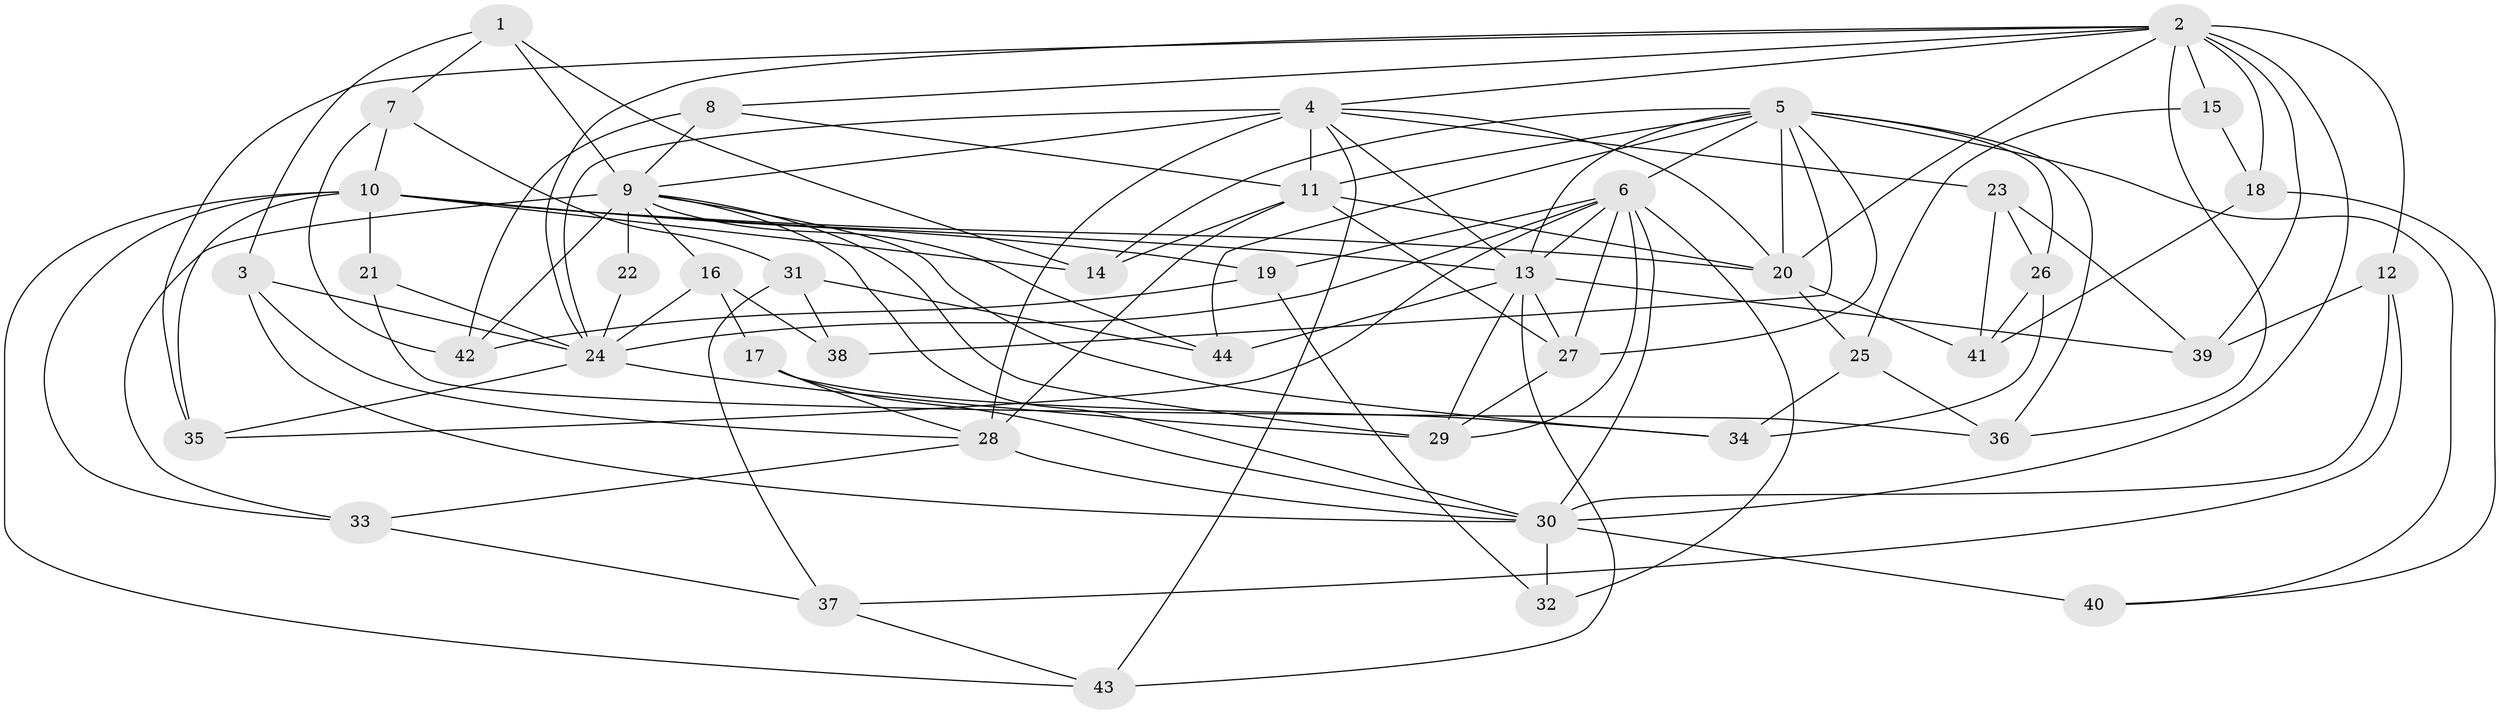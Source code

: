 // original degree distribution, {4: 1.0}
// Generated by graph-tools (version 1.1) at 2025/38/03/09/25 02:38:07]
// undirected, 44 vertices, 115 edges
graph export_dot {
graph [start="1"]
  node [color=gray90,style=filled];
  1;
  2;
  3;
  4;
  5;
  6;
  7;
  8;
  9;
  10;
  11;
  12;
  13;
  14;
  15;
  16;
  17;
  18;
  19;
  20;
  21;
  22;
  23;
  24;
  25;
  26;
  27;
  28;
  29;
  30;
  31;
  32;
  33;
  34;
  35;
  36;
  37;
  38;
  39;
  40;
  41;
  42;
  43;
  44;
  1 -- 3 [weight=1.0];
  1 -- 7 [weight=1.0];
  1 -- 9 [weight=1.0];
  1 -- 14 [weight=1.0];
  2 -- 4 [weight=1.0];
  2 -- 8 [weight=1.0];
  2 -- 12 [weight=1.0];
  2 -- 15 [weight=2.0];
  2 -- 18 [weight=1.0];
  2 -- 20 [weight=1.0];
  2 -- 24 [weight=1.0];
  2 -- 30 [weight=1.0];
  2 -- 35 [weight=1.0];
  2 -- 36 [weight=1.0];
  2 -- 39 [weight=1.0];
  3 -- 24 [weight=1.0];
  3 -- 28 [weight=1.0];
  3 -- 30 [weight=1.0];
  4 -- 9 [weight=1.0];
  4 -- 11 [weight=3.0];
  4 -- 13 [weight=1.0];
  4 -- 20 [weight=1.0];
  4 -- 23 [weight=1.0];
  4 -- 24 [weight=1.0];
  4 -- 28 [weight=2.0];
  4 -- 43 [weight=1.0];
  5 -- 6 [weight=1.0];
  5 -- 11 [weight=1.0];
  5 -- 13 [weight=1.0];
  5 -- 14 [weight=1.0];
  5 -- 20 [weight=1.0];
  5 -- 26 [weight=1.0];
  5 -- 27 [weight=1.0];
  5 -- 36 [weight=1.0];
  5 -- 38 [weight=2.0];
  5 -- 40 [weight=1.0];
  5 -- 44 [weight=1.0];
  6 -- 13 [weight=1.0];
  6 -- 19 [weight=1.0];
  6 -- 24 [weight=1.0];
  6 -- 27 [weight=1.0];
  6 -- 29 [weight=1.0];
  6 -- 30 [weight=2.0];
  6 -- 32 [weight=1.0];
  6 -- 35 [weight=1.0];
  7 -- 10 [weight=1.0];
  7 -- 31 [weight=1.0];
  7 -- 42 [weight=1.0];
  8 -- 9 [weight=1.0];
  8 -- 11 [weight=1.0];
  8 -- 42 [weight=1.0];
  9 -- 16 [weight=1.0];
  9 -- 22 [weight=2.0];
  9 -- 29 [weight=1.0];
  9 -- 30 [weight=1.0];
  9 -- 33 [weight=1.0];
  9 -- 34 [weight=1.0];
  9 -- 42 [weight=1.0];
  9 -- 44 [weight=1.0];
  10 -- 13 [weight=2.0];
  10 -- 14 [weight=1.0];
  10 -- 19 [weight=1.0];
  10 -- 20 [weight=1.0];
  10 -- 21 [weight=1.0];
  10 -- 33 [weight=1.0];
  10 -- 35 [weight=1.0];
  10 -- 43 [weight=1.0];
  11 -- 14 [weight=1.0];
  11 -- 20 [weight=2.0];
  11 -- 27 [weight=2.0];
  11 -- 28 [weight=2.0];
  12 -- 30 [weight=1.0];
  12 -- 37 [weight=1.0];
  12 -- 39 [weight=1.0];
  13 -- 27 [weight=1.0];
  13 -- 29 [weight=1.0];
  13 -- 39 [weight=1.0];
  13 -- 43 [weight=1.0];
  13 -- 44 [weight=1.0];
  15 -- 18 [weight=1.0];
  15 -- 25 [weight=1.0];
  16 -- 17 [weight=1.0];
  16 -- 24 [weight=1.0];
  16 -- 38 [weight=1.0];
  17 -- 28 [weight=1.0];
  17 -- 30 [weight=1.0];
  17 -- 34 [weight=1.0];
  18 -- 40 [weight=1.0];
  18 -- 41 [weight=1.0];
  19 -- 32 [weight=1.0];
  19 -- 42 [weight=1.0];
  20 -- 25 [weight=1.0];
  20 -- 41 [weight=1.0];
  21 -- 24 [weight=2.0];
  21 -- 36 [weight=1.0];
  22 -- 24 [weight=2.0];
  23 -- 26 [weight=1.0];
  23 -- 39 [weight=1.0];
  23 -- 41 [weight=1.0];
  24 -- 29 [weight=2.0];
  24 -- 35 [weight=1.0];
  25 -- 34 [weight=1.0];
  25 -- 36 [weight=1.0];
  26 -- 34 [weight=1.0];
  26 -- 41 [weight=1.0];
  27 -- 29 [weight=1.0];
  28 -- 30 [weight=1.0];
  28 -- 33 [weight=1.0];
  30 -- 32 [weight=2.0];
  30 -- 40 [weight=2.0];
  31 -- 37 [weight=1.0];
  31 -- 38 [weight=1.0];
  31 -- 44 [weight=1.0];
  33 -- 37 [weight=1.0];
  37 -- 43 [weight=1.0];
}
